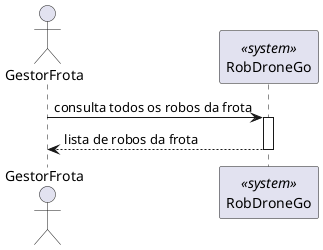 @startuml


actor GestorFrota
participant RobDroneGo <<system>>




GestorFrota-> RobDroneGo : consulta todos os robos da frota
activate RobDroneGo


GestorFrota<-- RobDroneGo  : lista de robos da frota
deactivate RobDroneGo


@enduml
